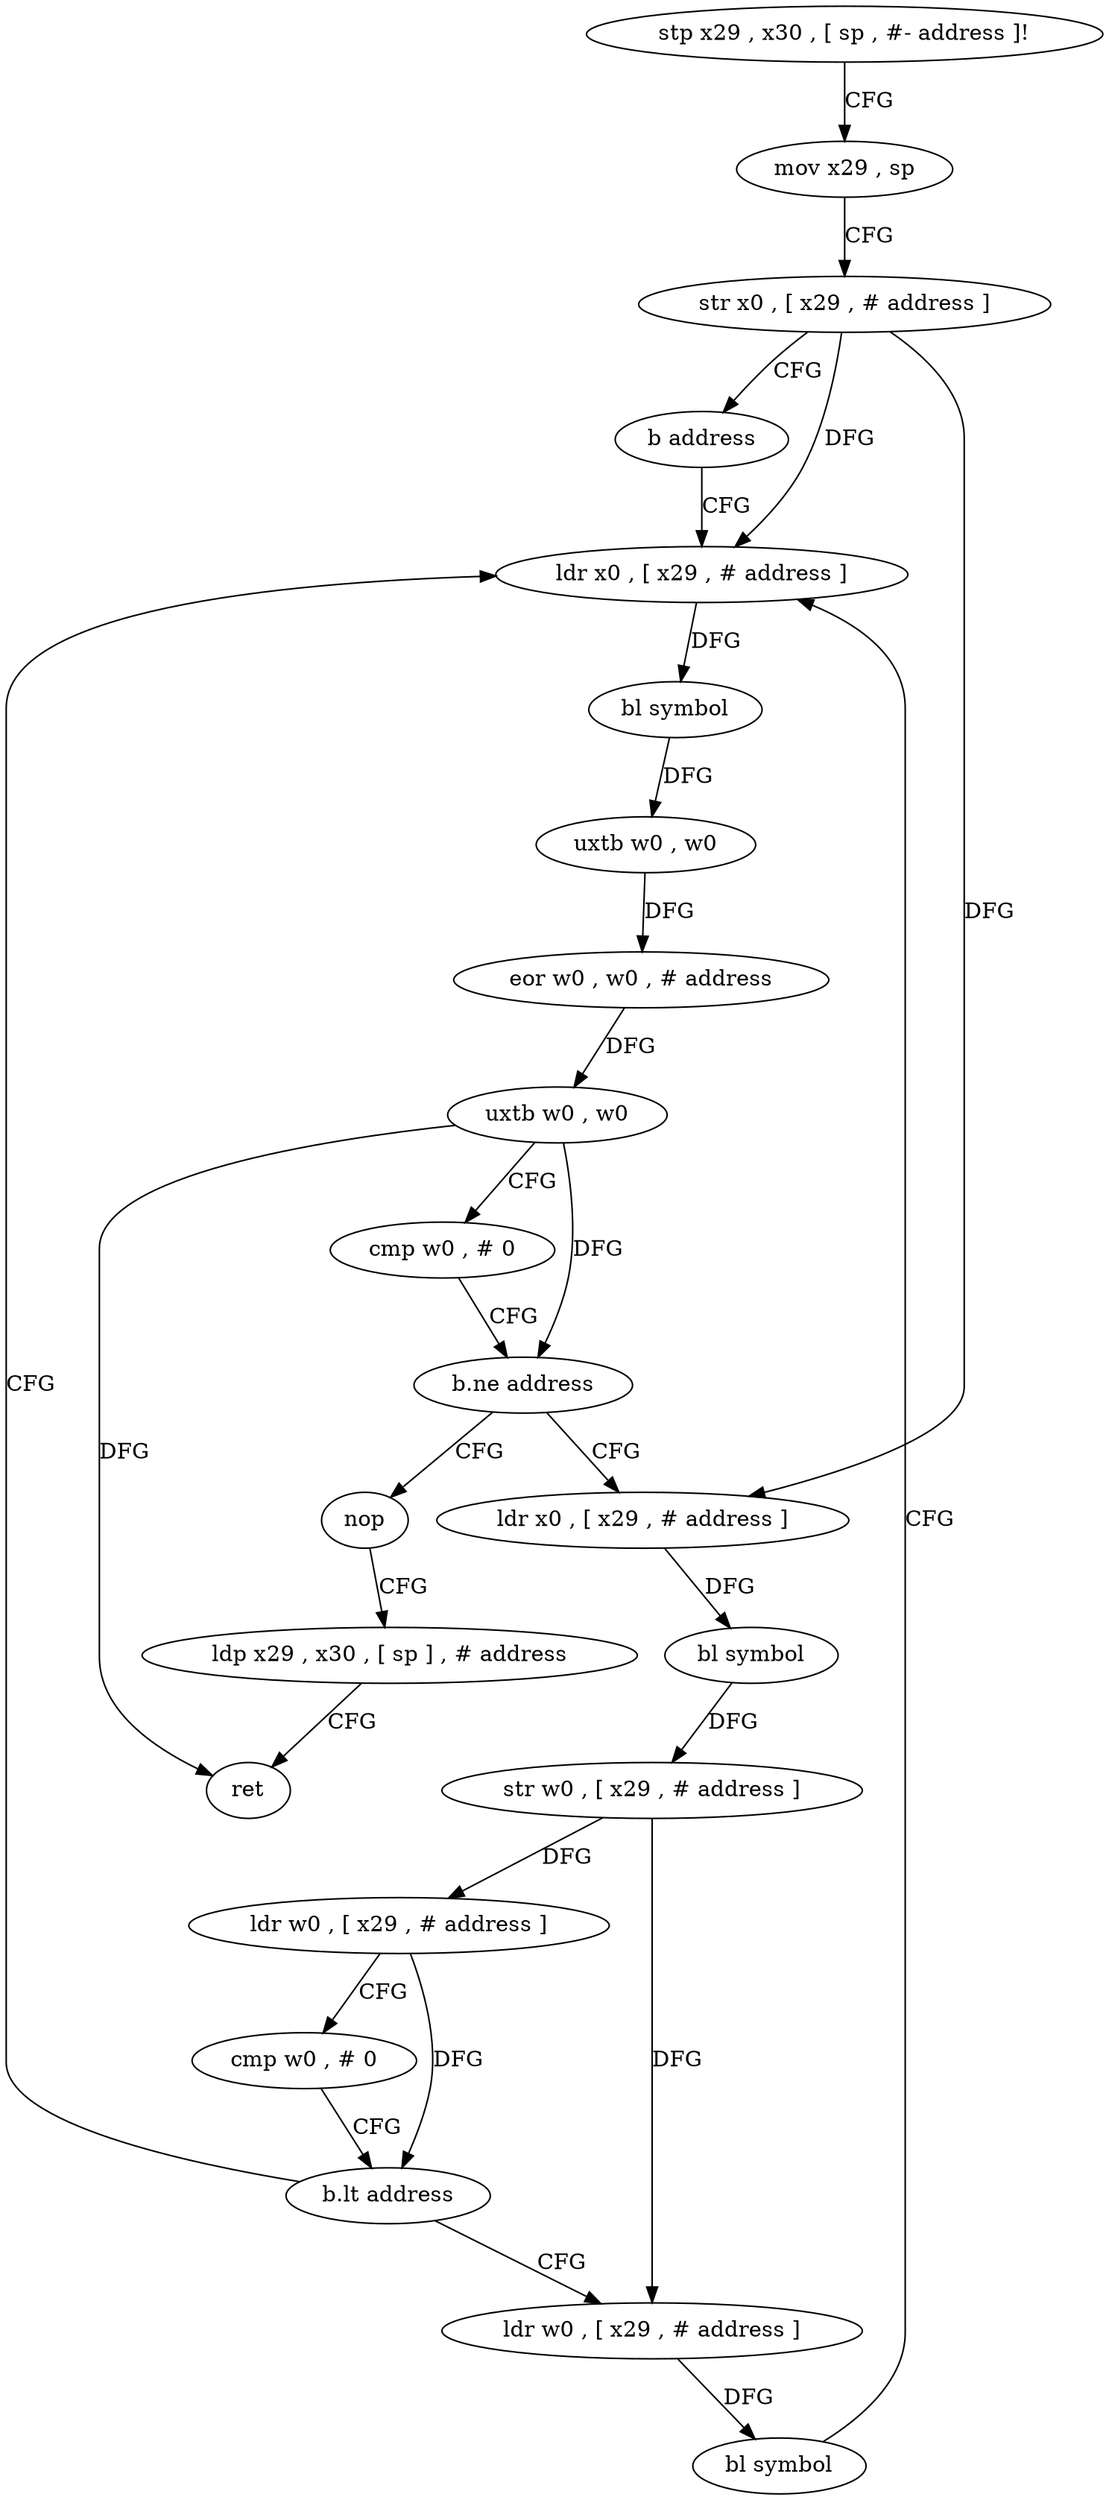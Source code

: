 digraph "func" {
"4304804" [label = "stp x29 , x30 , [ sp , #- address ]!" ]
"4304808" [label = "mov x29 , sp" ]
"4304812" [label = "str x0 , [ x29 , # address ]" ]
"4304816" [label = "b address" ]
"4304852" [label = "ldr x0 , [ x29 , # address ]" ]
"4304856" [label = "bl symbol" ]
"4304860" [label = "uxtb w0 , w0" ]
"4304864" [label = "eor w0 , w0 , # address" ]
"4304868" [label = "uxtb w0 , w0" ]
"4304872" [label = "cmp w0 , # 0" ]
"4304876" [label = "b.ne address" ]
"4304820" [label = "ldr x0 , [ x29 , # address ]" ]
"4304880" [label = "nop" ]
"4304824" [label = "bl symbol" ]
"4304828" [label = "str w0 , [ x29 , # address ]" ]
"4304832" [label = "ldr w0 , [ x29 , # address ]" ]
"4304836" [label = "cmp w0 , # 0" ]
"4304840" [label = "b.lt address" ]
"4304844" [label = "ldr w0 , [ x29 , # address ]" ]
"4304884" [label = "ldp x29 , x30 , [ sp ] , # address" ]
"4304888" [label = "ret" ]
"4304848" [label = "bl symbol" ]
"4304804" -> "4304808" [ label = "CFG" ]
"4304808" -> "4304812" [ label = "CFG" ]
"4304812" -> "4304816" [ label = "CFG" ]
"4304812" -> "4304852" [ label = "DFG" ]
"4304812" -> "4304820" [ label = "DFG" ]
"4304816" -> "4304852" [ label = "CFG" ]
"4304852" -> "4304856" [ label = "DFG" ]
"4304856" -> "4304860" [ label = "DFG" ]
"4304860" -> "4304864" [ label = "DFG" ]
"4304864" -> "4304868" [ label = "DFG" ]
"4304868" -> "4304872" [ label = "CFG" ]
"4304868" -> "4304876" [ label = "DFG" ]
"4304868" -> "4304888" [ label = "DFG" ]
"4304872" -> "4304876" [ label = "CFG" ]
"4304876" -> "4304820" [ label = "CFG" ]
"4304876" -> "4304880" [ label = "CFG" ]
"4304820" -> "4304824" [ label = "DFG" ]
"4304880" -> "4304884" [ label = "CFG" ]
"4304824" -> "4304828" [ label = "DFG" ]
"4304828" -> "4304832" [ label = "DFG" ]
"4304828" -> "4304844" [ label = "DFG" ]
"4304832" -> "4304836" [ label = "CFG" ]
"4304832" -> "4304840" [ label = "DFG" ]
"4304836" -> "4304840" [ label = "CFG" ]
"4304840" -> "4304852" [ label = "CFG" ]
"4304840" -> "4304844" [ label = "CFG" ]
"4304844" -> "4304848" [ label = "DFG" ]
"4304884" -> "4304888" [ label = "CFG" ]
"4304848" -> "4304852" [ label = "CFG" ]
}
